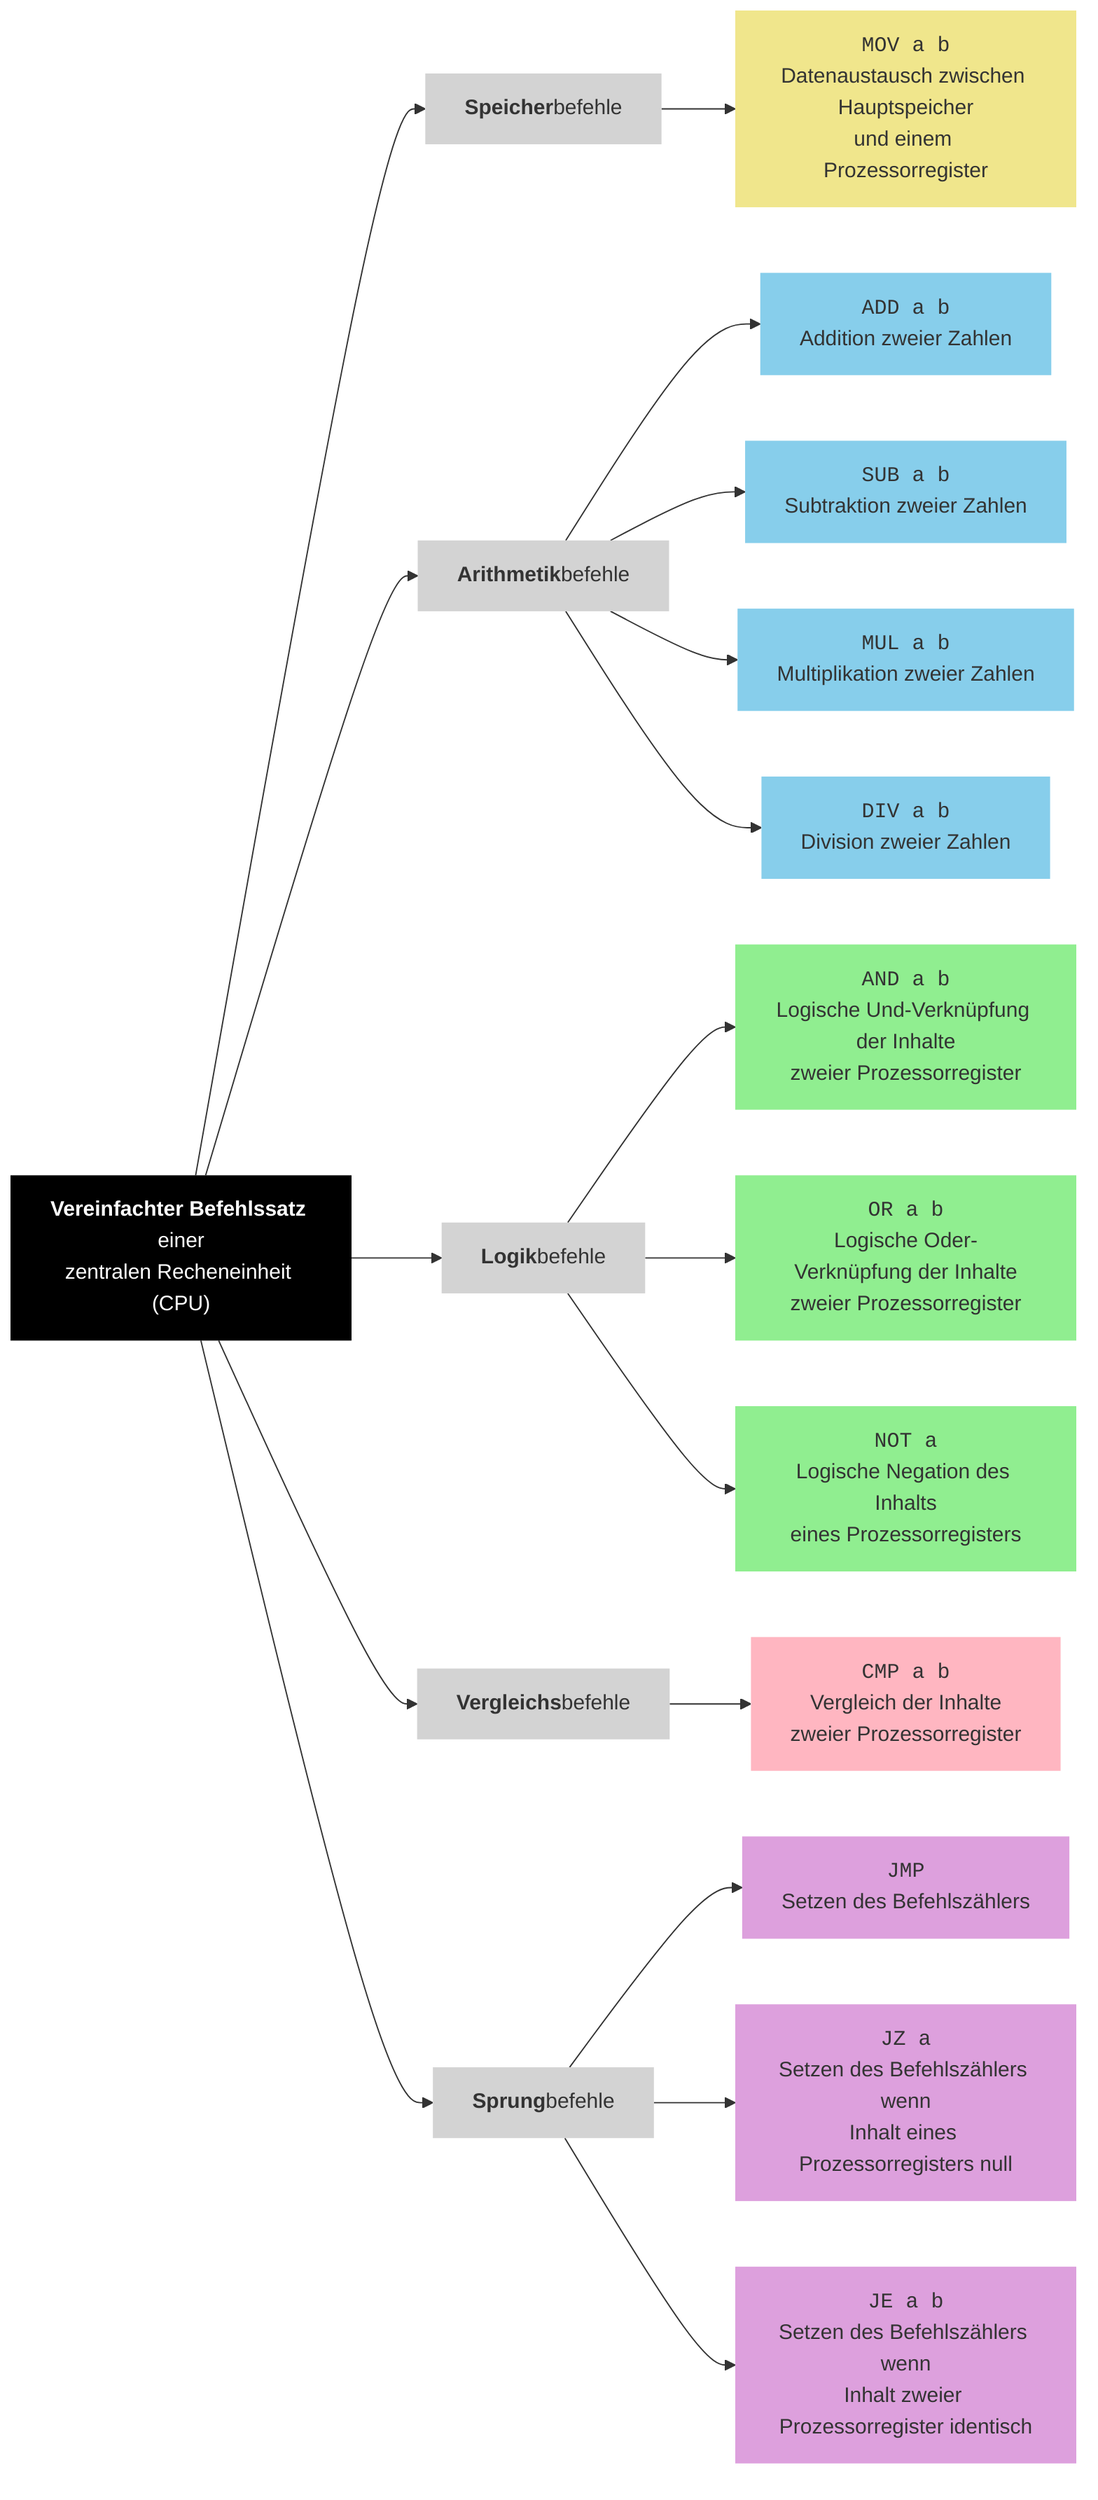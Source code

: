 flowchart LR

    Befehle["<b>Vereinfachter Befehlssatz</b> einer<br/>zentralen Recheneinheit (CPU)"]

    Befehle --> Transfer["<b>Speicher</b>befehle"]
    Befehle --> Arithmetisch["<b>Arithmetik</b>befehle"]
    Befehle --> Logisch["<b>Logik</b>befehle"]
    Befehle --> Vergleich["<b>Vergleichs</b>befehle"]
    Befehle --> Sprung["<b>Sprung</b>befehle"]

    Transfer --> MOV["<code>MOV a b</code><br/>Datenaustausch zwischen Hauptspeicher<br/>und einem Prozessorregister"]

    Arithmetisch --> ADD["<code>ADD a b</code><br/>Addition zweier Zahlen"]
    Arithmetisch --> SUB["<code>SUB a b</code><br/>Subtraktion zweier Zahlen"]
    Arithmetisch --> MUL["<code>MUL a b</code><br/>Multiplikation zweier Zahlen"]
    Arithmetisch --> DIV["<code>DIV a b</code><br/>Division zweier Zahlen"]

    Logisch --> AND["<code>AND a b</code><br/>Logische Und-Verknüpfung der Inhalte<br/>zweier Prozessorregister"]
    Logisch --> OR["<code>OR a b</code><br/>Logische Oder-Verknüpfung der Inhalte<br/>zweier Prozessorregister"]
    Logisch --> NOT["<code>NOT a</code><br/>Logische Negation des Inhalts<br/>eines Prozessorregisters"]

    Vergleich --> CMP["<code>CMP a b</code><br/>Vergleich der Inhalte<br/>zweier Prozessorregister"]

    Sprung --> JMP["<code>JMP</code><br/>Setzen des Befehlszählers"]
    Sprung --> JZ["<code>JZ a</code><br/>Setzen des Befehlszählers wenn<br/>Inhalt eines Prozessorregisters null"]
    Sprung --> JE["<code>JE a b</code><br/>Setzen des Befehlszählers wenn<br/>Inhalt zweier Prozessorregister identisch"]

    style Befehle fill:black,color:white,stroke-width:0px

    style Transfer fill:lightgray,stroke-width:0px
    style Arithmetisch fill:lightgray,stroke-width:0px
    style Logisch fill:lightgray,stroke-width:0px
    style Vergleich fill:lightgray,stroke-width:0px
    style Sprung fill:lightgray,stroke-width:0px

    style MOV fill:khaki,stroke-width:0px

    style ADD fill:skyblue,stroke-width:0px
    style SUB fill:skyblue,stroke-width:0px
    style MUL fill:skyblue,stroke-width:0px
    style DIV fill:skyblue,stroke-width:0px

    style AND fill:lightgreen,stroke-width:0px
    style OR fill:lightgreen,stroke-width:0px
    style NOT fill:lightgreen,stroke-width:0px

    style CMP fill:lightpink,stroke-width:0px

    style JMP fill:plum,stroke-width:0px
    style JZ fill:plum,stroke-width:0px
    style JE fill:plum,stroke-width:0px